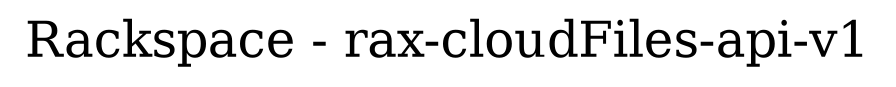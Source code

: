 digraph LexiconGraph {
graph[label="Rackspace - rax-cloudFiles-api-v1", fontsize=24]
splines=true
}
